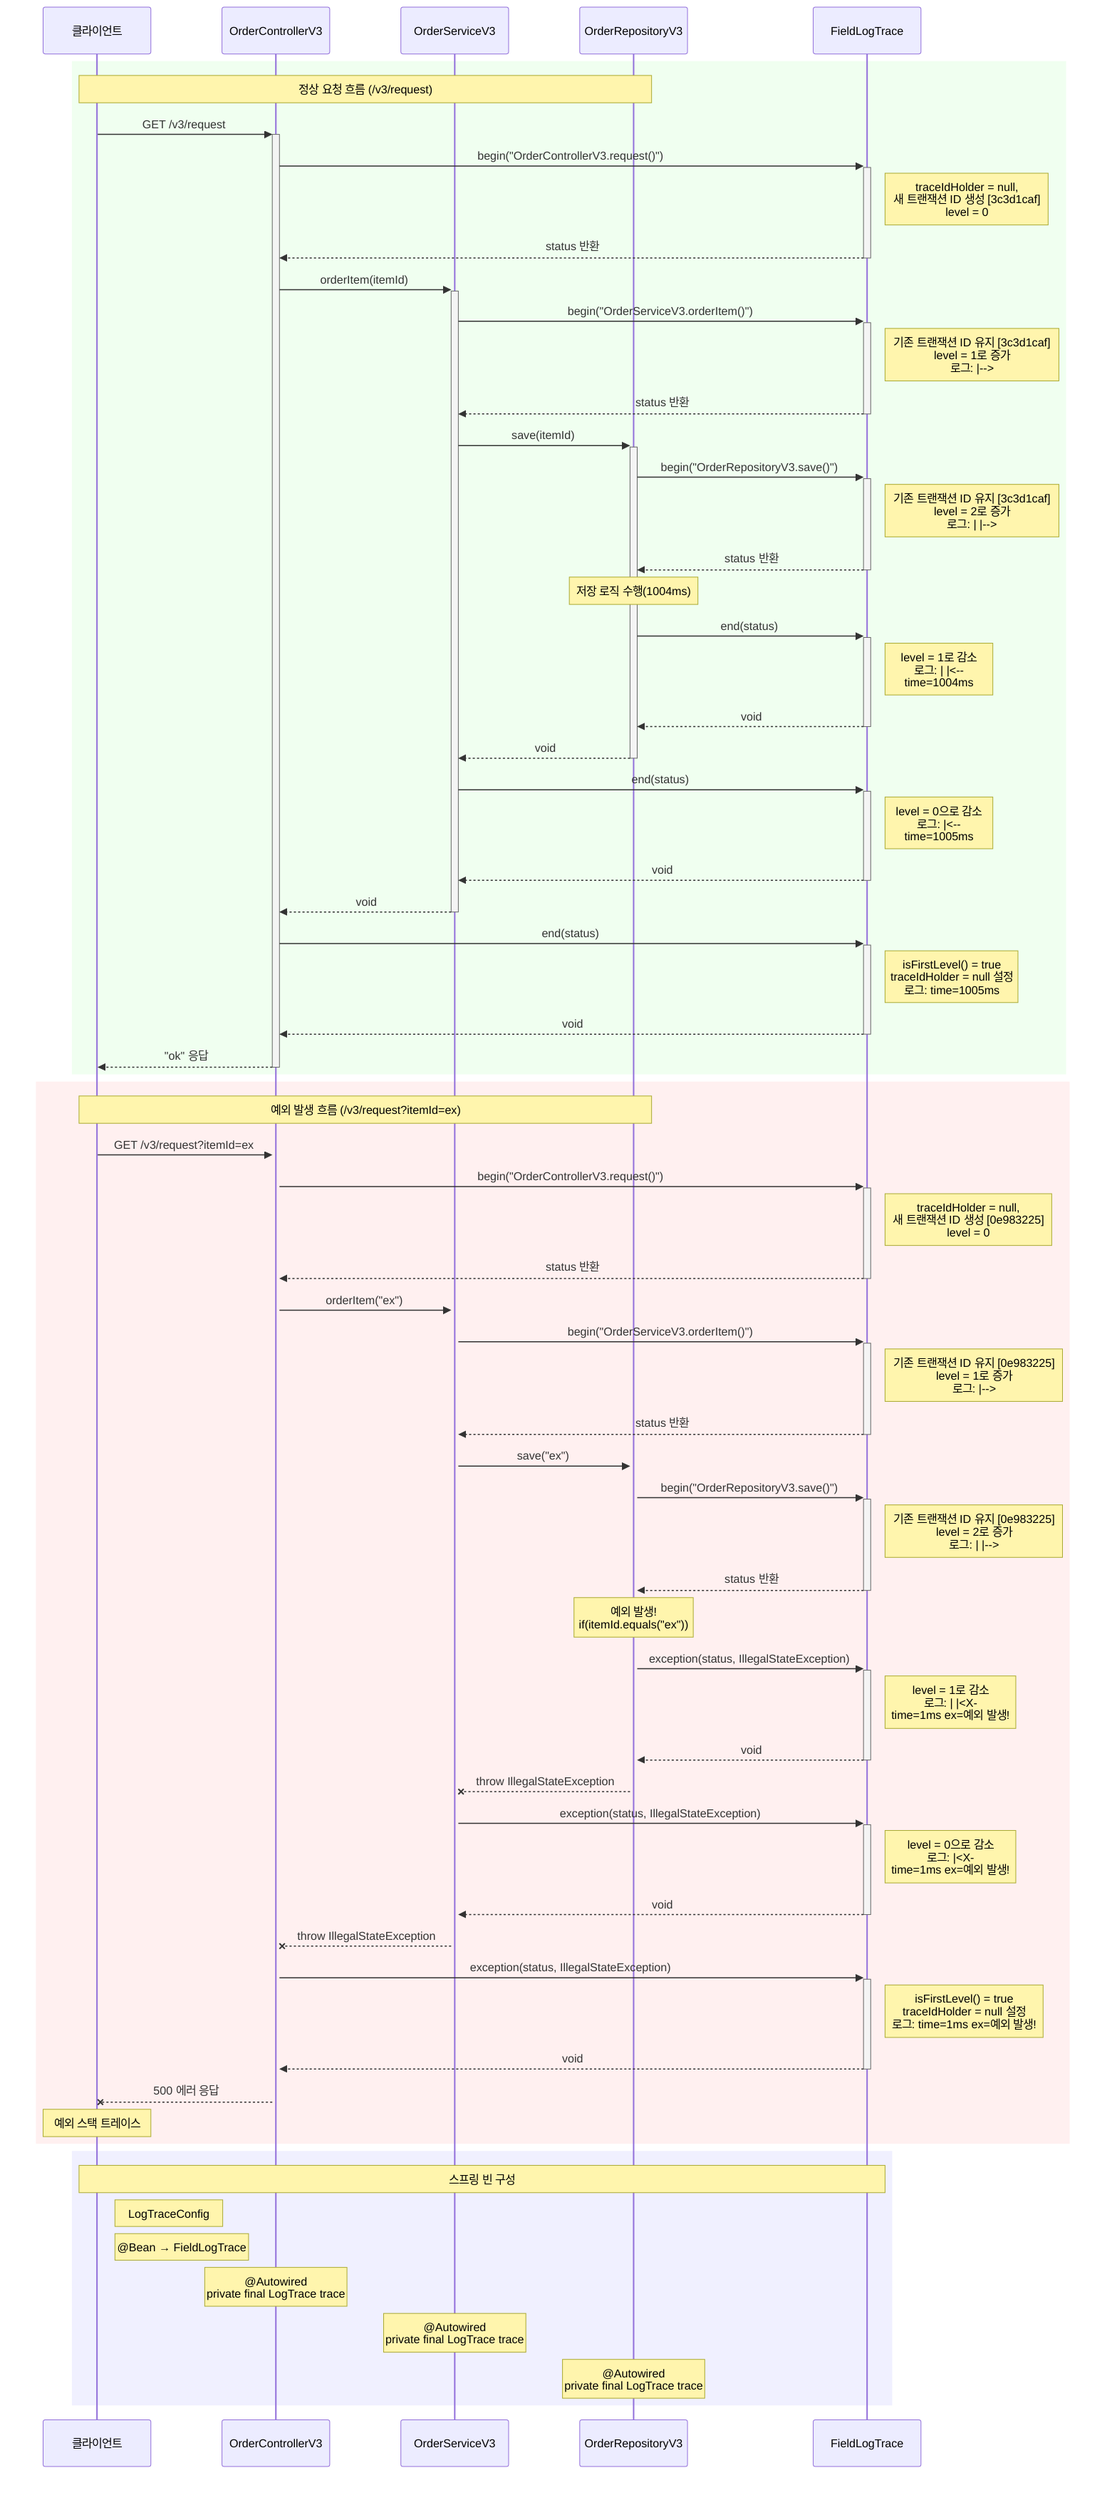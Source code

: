sequenceDiagram
    participant Client as 클라이언트
    participant Controller as OrderControllerV3
    participant Service as OrderServiceV3
    participant Repository as OrderRepositoryV3
    participant FLT as FieldLogTrace

    %% 정상 요청 흐름
    rect rgb(240, 255, 240)
        Note over Client,Repository: 정상 요청 흐름 (/v3/request)
        Client->>+Controller: GET /v3/request
        Controller->>+FLT: begin("OrderControllerV3.request()")
        Note right of FLT: traceIdHolder = null,<br/>새 트랜잭션 ID 생성 [3c3d1caf]<br/>level = 0
        FLT-->>-Controller: status 반환
        Controller->>+Service: orderItem(itemId)
        
        Service->>+FLT: begin("OrderServiceV3.orderItem()")
        Note right of FLT: 기존 트랜잭션 ID 유지 [3c3d1caf]<br/>level = 1로 증가<br/>로그: |-->
        FLT-->>-Service: status 반환
        Service->>+Repository: save(itemId)
        
        Repository->>+FLT: begin("OrderRepositoryV3.save()")
        Note right of FLT: 기존 트랜잭션 ID 유지 [3c3d1caf]<br/>level = 2로 증가<br/>로그: |   |-->
        FLT-->>-Repository: status 반환
        Note over Repository: 저장 로직 수행(1004ms)
        Repository->>+FLT: end(status)
        Note right of FLT: level = 1로 감소<br/>로그: |   |<--<br/>time=1004ms
        FLT-->>-Repository: void
        Repository-->>-Service: void
        
        Service->>+FLT: end(status)
        Note right of FLT: level = 0으로 감소<br/>로그: |<--<br/>time=1005ms
        FLT-->>-Service: void
        Service-->>-Controller: void
        
        Controller->>+FLT: end(status)
        Note right of FLT: isFirstLevel() = true<br/>traceIdHolder = null 설정<br/>로그: time=1005ms
        FLT-->>-Controller: void
        Controller-->>-Client: "ok" 응답
    end
    
    %% 예외 발생 흐름
    rect rgb(255, 240, 240)
        Note over Client,Repository: 예외 발생 흐름 (/v3/request?itemId=ex)
        Client->>+Controller: GET /v3/request?itemId=ex
        Controller->>+FLT: begin("OrderControllerV3.request()")
        Note right of FLT: traceIdHolder = null,<br/>새 트랜잭션 ID 생성 [0e983225]<br/>level = 0
        FLT-->>-Controller: status 반환
        Controller->>+Service: orderItem("ex")
        
        Service->>+FLT: begin("OrderServiceV3.orderItem()")
        Note right of FLT: 기존 트랜잭션 ID 유지 [0e983225]<br/>level = 1로 증가<br/>로그: |-->
        FLT-->>-Service: status 반환
        Service->>+Repository: save("ex")
        
        Repository->>+FLT: begin("OrderRepositoryV3.save()")
        Note right of FLT: 기존 트랜잭션 ID 유지 [0e983225]<br/>level = 2로 증가<br/>로그: |   |-->
        FLT-->>-Repository: status 반환
        Note over Repository: 예외 발생!<br/>if(itemId.equals("ex"))
        Repository->>+FLT: exception(status, IllegalStateException)
        Note right of FLT: level = 1로 감소<br/>로그: |   |<X-<br/>time=1ms ex=예외 발생!
        FLT-->>-Repository: void
        Repository--x Service: throw IllegalStateException
        
        Service->>+FLT: exception(status, IllegalStateException)
        Note right of FLT: level = 0으로 감소<br/>로그: |<X-<br/>time=1ms ex=예외 발생!
        FLT-->>-Service: void
        Service--x Controller: throw IllegalStateException
        
        Controller->>+FLT: exception(status, IllegalStateException)
        Note right of FLT: isFirstLevel() = true<br/>traceIdHolder = null 설정<br/>로그: time=1ms ex=예외 발생!
        FLT-->>-Controller: void
        Controller--x Client: 500 에러 응답
        Note over Client: 예외 스택 트레이스
    end

    %% 스프링 빈 구성
    rect rgb(240, 240, 255)
        Note over Client,FLT: 스프링 빈 구성
        note right of Client: LogTraceConfig
        note right of Client: @Bean → FieldLogTrace
        Note over Controller: @Autowired<br/>private final LogTrace trace;
        Note over Service: @Autowired<br/>private final LogTrace trace;
        Note over Repository: @Autowired<br/>private final LogTrace trace;
    end